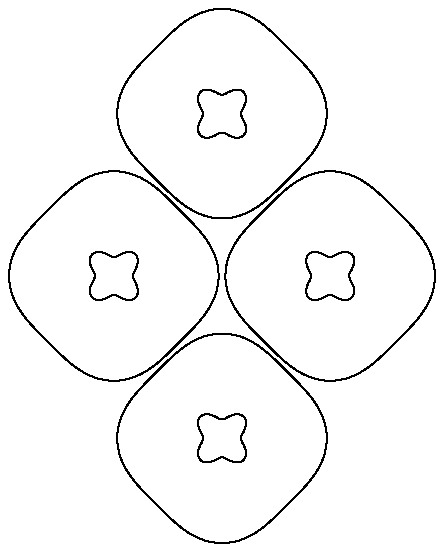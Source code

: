 %GNUPLOT Metapost output: Tue Jun 26 16:09:32 2012

prologues:=1;

warningcheck:=0;
defaultmpt:=mpt:=4;
th:=.6;
%% Have nice sharp joins on our lines
linecap:=butt;
linejoin:=mitered;

def scalepen expr n = pickup pencircle scaled (n*th) enddef;
def ptsize expr n = mpt:=n*defaultmpt enddef;

color currentcolor; currentcolor:=black;
color fillcolor;
boolean colorlines,dashedlines;
colorlines:=false;
dashedlines:=false;

def _wc = withpen currentpen withcolor currentcolor enddef;

def linetype expr n =
  currentcolor:= if colorlines : col[n] else: black fi;
  if n = -1 :
      drawoptions(withcolor currentcolor withpen (currentpen scaled .5));
  else :
    drawoptions(_wc);
  fi
enddef;

beginfig(1);
  w:=5.000in;
  h:=3.000in;
  a:=w/1200.0;
  b:=h/720.0;
  scalepen 1;
  ptsize 1.000;
  linetype 0;
  draw (729.8a,485.8b)--(721.8a,485.3b)--(714.0a,483.9b)--(706.4a,481.6b)--(699.0a,478.6b)
  --(692.1a,474.9b)--(685.5a,470.6b)--(679.4a,466.0b)--(673.5a,461.1b)--(668.0a,456.1b)
  --(662.8a,451.0b)--(657.7a,446.0b)--(652.6a,441.0b)--(647.6a,435.9b)--(642.6a,430.9b)
  --(637.5a,425.7b)--(632.5a,420.4b)--(627.5a,414.8b)--(622.6a,408.9b)--(618.1a,402.7b)
  --(614.0a,396.0b)--(610.4a,389.0b)--(607.5a,381.6b)--(605.5a,373.9b)--(604.3a,366.0b)
  --(604.0a,358.0b)--(604.8a,350.1b)--(606.4a,342.3b)--(608.9a,334.7b)--(612.1a,327.5b)
  --(616.0a,320.6b)--(620.3a,314.1b)--(625.0a,308.1b)--(629.9a,302.3b)--(635.0a,296.9b)
  --(640.0a,291.7b)--(645.1a,286.6b)--(650.1a,281.6b)--(655.1a,276.5b)--(660.2a,271.5b)
  --(665.4a,266.4b)--(670.8a,261.4b)--(676.4a,256.4b)--(682.4a,251.7b)--(688.8a,247.2b)
  --(695.5a,243.2b)--(702.7a,239.8b)--(710.1a,237.1b)--(717.9a,235.3b)--(725.8a,234.3b)
  --(733.8a,234.3b)--(741.7a,235.3b)--(749.5a,237.1b)--(756.9a,239.8b)--(764.1a,243.2b)
  --(770.8a,247.2b)--(777.2a,251.7b)--(783.2a,256.4b)--(788.8a,261.4b)--(794.2a,266.4b)
  --(799.4a,271.5b)--(804.5a,276.5b)--(809.5a,281.6b)--(814.5a,286.6b)--(819.6a,291.7b)
  --(824.6a,296.9b)--(829.7a,302.3b)--(834.6a,308.1b)--(839.3a,314.1b)--(843.6a,320.6b)
  --(847.5a,327.5b)--(850.7a,334.7b)--(853.2a,342.3b)--(854.8a,350.1b)--(855.6a,358.0b)
  --(855.3a,366.0b)--(854.1a,373.9b)--(852.1a,381.6b)--(849.2a,389.0b)--(845.6a,396.0b)
  --(841.5a,402.7b)--(837.0a,408.9b)--(832.1a,414.8b)--(827.1a,420.4b)--(822.1a,425.7b)
  --(817.0a,430.9b)--(812.0a,435.9b)--(807.0a,441.0b)--(801.9a,446.0b)--(796.8a,451.0b)
  --(791.6a,456.1b)--(786.1a,461.1b)--(780.2a,466.0b)--(774.1a,470.6b)--(767.5a,474.9b)
  --(760.6a,478.6b)--(753.2a,481.6b)--(745.6a,483.9b)--(737.8a,485.3b)--(729.8a,485.8b);
  draw (729.8a,382.7b)--(728.3a,382.9b)--(726.8a,383.4b)--(725.1a,384.2b)--(723.3a,385.2b)
  --(721.2a,386.2b)--(718.9a,387.3b)--(716.4a,388.1b)--(713.9a,388.7b)--(711.3a,388.8b)
  --(708.8a,388.6b)--(706.5a,387.8b)--(704.5a,386.5b)--(702.9a,384.8b)--(701.8a,382.8b)
  --(701.1a,380.4b)--(701.0a,377.9b)--(701.2a,375.3b)--(701.9a,372.8b)--(702.8a,370.3b)
  --(703.8a,368.1b)--(704.9a,366.0b)--(705.8a,364.2b)--(706.6a,362.6b)--(707.0a,361.1b)
  --(707.1a,359.6b)--(706.8a,358.2b)--(706.2a,356.6b)--(705.4a,354.9b)--(704.4a,353.0b)
  --(703.3a,350.8b)--(702.3a,348.5b)--(701.5a,346.0b)--(701.1a,343.4b)--(701.0a,340.8b)
  --(701.4a,338.4b)--(702.3a,336.2b)--(703.7a,334.3b)--(705.5a,332.8b)--(707.6a,331.8b)
  --(710.0a,331.2b)--(712.6a,331.2b)--(715.1a,331.6b)--(717.7a,332.3b)--(720.1a,333.2b)
  --(722.3a,334.3b)--(724.2a,335.3b)--(726.0a,336.2b)--(727.6a,336.9b)--(729.1a,337.2b)
  --(730.5a,337.2b)--(732.0a,336.9b)--(733.6a,336.2b)--(735.4a,335.3b)--(737.3a,334.3b)
  --(739.5a,333.2b)--(741.9a,332.3b)--(744.5a,331.6b)--(747.0a,331.2b)--(749.6a,331.2b)
  --(752.0a,331.8b)--(754.1a,332.8b)--(755.9a,334.3b)--(757.3a,336.2b)--(758.2a,338.4b)
  --(758.6a,340.8b)--(758.5a,343.4b)--(758.1a,346.0b)--(757.3a,348.5b)--(756.3a,350.8b)
  --(755.2a,353.0b)--(754.2a,354.9b)--(753.4a,356.6b)--(752.8a,358.2b)--(752.5a,359.6b)
  --(752.6a,361.1b)--(753.0a,362.6b)--(753.8a,364.2b)--(754.7a,366.0b)--(755.8a,368.1b)
  --(756.8a,370.3b)--(757.7a,372.8b)--(758.4a,375.3b)--(758.6a,377.9b)--(758.5a,380.4b)
  --(757.8a,382.8b)--(756.7a,384.8b)--(755.1a,386.5b)--(753.1a,387.8b)--(750.8a,388.6b)
  --(748.3a,388.8b)--(745.7a,388.7b)--(743.2a,388.1b)--(740.7a,387.3b)--(738.4a,386.2b)
  --(736.3a,385.2b)--(734.5a,384.2b)--(732.8a,383.4b)--(731.3a,382.9b)--(729.8a,382.7b);
  draw (600.0a,680.6b)--(592.0a,680.1b)--(584.2a,678.7b)--(576.6a,676.4b)--(569.2a,673.4b)
  --(562.3a,669.6b)--(555.7a,665.4b)--(549.6a,660.8b)--(543.7a,655.9b)--(538.2a,650.9b)
  --(533.0a,645.8b)--(527.9a,640.8b)--(522.8a,635.7b)--(517.8a,630.7b)--(512.8a,625.7b)
  --(507.7a,620.5b)--(502.7a,615.2b)--(497.7a,609.6b)--(492.8a,603.7b)--(488.3a,597.5b)
  --(484.2a,590.8b)--(480.6a,583.7b)--(477.7a,576.3b)--(475.7a,568.6b)--(474.5a,560.8b)
  --(474.2a,552.8b)--(475.0a,544.8b)--(476.6a,537.0b)--(479.1a,529.5b)--(482.3a,522.2b)
  --(486.2a,515.4b)--(490.5a,508.9b)--(495.2a,502.8b)--(500.1a,497.1b)--(505.2a,491.7b)
  --(510.2a,486.5b)--(515.3a,481.4b)--(520.3a,476.3b)--(525.3a,471.3b)--(530.4a,466.3b)
  --(535.6a,461.2b)--(541.0a,456.2b)--(546.6a,451.2b)--(552.6a,446.4b)--(559.0a,442.0b)
  --(565.7a,438.0b)--(572.9a,434.6b)--(580.3a,431.9b)--(588.1a,430.0b)--(596.0a,429.1b)
  --(604.0a,429.1b)--(611.9a,430.0b)--(619.7a,431.9b)--(627.1a,434.6b)--(634.3a,438.0b)
  --(641.0a,442.0b)--(647.4a,446.4b)--(653.4a,451.2b)--(659.0a,456.2b)--(664.4a,461.2b)
  --(669.6a,466.3b)--(674.7a,471.3b)--(679.7a,476.3b)--(684.7a,481.4b)--(689.8a,486.5b)
  --(694.8a,491.7b)--(699.9a,497.1b)--(704.8a,502.8b)--(709.5a,508.9b)--(713.8a,515.4b)
  --(717.7a,522.2b)--(720.9a,529.5b)--(723.4a,537.0b)--(725.0a,544.8b)--(725.8a,552.8b)
  --(725.5a,560.8b)--(724.3a,568.6b)--(722.3a,576.3b)--(719.4a,583.7b)--(715.8a,590.8b)
  --(711.7a,597.5b)--(707.2a,603.7b)--(702.3a,609.6b)--(697.3a,615.2b)--(692.3a,620.5b)
  --(687.2a,625.7b)--(682.2a,630.7b)--(677.2a,635.7b)--(672.1a,640.8b)--(667.0a,645.8b)
  --(661.8a,650.9b)--(656.3a,655.9b)--(650.4a,660.8b)--(644.3a,665.4b)--(637.7a,669.6b)
  --(630.8a,673.4b)--(623.4a,676.4b)--(615.8a,678.7b)--(608.0a,680.1b)--(600.0a,680.6b);
  draw (600.0a,577.5b)--(598.5a,577.7b)--(597.0a,578.2b)--(595.3a,579.0b)--(593.5a,580.0b)
  --(591.4a,581.0b)--(589.1a,582.0b)--(586.6a,582.9b)--(584.1a,583.4b)--(581.5a,583.6b)
  --(579.0a,583.3b)--(576.7a,582.6b)--(574.7a,581.3b)--(573.1a,579.6b)--(572.0a,577.5b)
  --(571.3a,575.2b)--(571.2a,572.7b)--(571.4a,570.1b)--(572.1a,567.5b)--(573.0a,565.1b)
  --(574.0a,562.9b)--(575.1a,560.8b)--(576.0a,559.0b)--(576.8a,557.4b)--(577.2a,555.9b)
  --(577.3a,554.4b)--(577.0a,553.0b)--(576.4a,551.4b)--(575.6a,549.7b)--(574.6a,547.7b)
  --(573.5a,545.6b)--(572.5a,543.3b)--(571.7a,540.8b)--(571.3a,538.2b)--(571.2a,535.6b)
  --(571.6a,533.2b)--(572.5a,530.9b)--(573.9a,529.0b)--(575.7a,527.6b)--(577.8a,526.5b)
  --(580.2a,526.0b)--(582.8a,526.0b)--(585.3a,526.3b)--(587.9a,527.1b)--(590.3a,528.0b)
  --(592.5a,529.1b)--(594.4a,530.1b)--(596.2a,531.0b)--(597.8a,531.7b)--(599.3a,532.0b)
  --(600.7a,532.0b)--(602.2a,531.7b)--(603.8a,531.0b)--(605.6a,530.1b)--(607.5a,529.1b)
  --(609.7a,528.0b)--(612.1a,527.1b)--(614.7a,526.3b)--(617.2a,526.0b)--(619.8a,526.0b)
  --(622.2a,526.5b)--(624.3a,527.6b)--(626.1a,529.0b)--(627.5a,530.9b)--(628.4a,533.2b)
  --(628.8a,535.6b)--(628.7a,538.2b)--(628.3a,540.8b)--(627.5a,543.3b)--(626.5a,545.6b)
  --(625.4a,547.7b)--(624.4a,549.7b)--(623.6a,551.4b)--(623.0a,553.0b)--(622.7a,554.4b)
  --(622.8a,555.9b)--(623.2a,557.4b)--(624.0a,559.0b)--(624.9a,560.8b)--(626.0a,562.9b)
  --(627.0a,565.1b)--(627.9a,567.5b)--(628.6a,570.1b)--(628.8a,572.7b)--(628.7a,575.2b)
  --(628.0a,577.5b)--(626.9a,579.6b)--(625.3a,581.3b)--(623.3a,582.6b)--(621.0a,583.3b)
  --(618.5a,583.6b)--(615.9a,583.4b)--(613.4a,582.9b)--(610.9a,582.0b)--(608.6a,581.0b)
  --(606.5a,580.0b)--(604.7a,579.0b)--(603.0a,578.2b)--(601.5a,577.7b)--(600.0a,577.5b);
  draw (600.0a,291.0b)--(592.0a,290.5b)--(584.2a,289.1b)--(576.6a,286.9b)--(569.2a,283.8b)
  --(562.3a,280.1b)--(555.7a,275.8b)--(549.6a,271.2b)--(543.7a,266.3b)--(538.2a,261.3b)
  --(533.0a,256.3b)--(527.9a,251.2b)--(522.8a,246.2b)--(517.8a,241.2b)--(512.8a,236.1b)
  --(507.7a,231.0b)--(502.7a,225.6b)--(497.7a,220.1b)--(492.8a,214.2b)--(488.3a,207.9b)
  --(484.2a,201.2b)--(480.6a,194.2b)--(477.7a,186.8b)--(475.7a,179.1b)--(474.5a,171.2b)
  --(474.2a,163.2b)--(475.0a,155.3b)--(476.6a,147.5b)--(479.1a,139.9b)--(482.3a,132.7b)
  --(486.2a,125.8b)--(490.5a,119.4b)--(495.2a,113.3b)--(500.1a,107.6b)--(505.2a,102.1b)
  --(510.2a,96.9b)--(515.3a,91.8b)--(520.3a,86.8b)--(525.3a,81.8b)--(530.4a,76.7b)
  --(535.6a,71.6b)--(541.0a,66.6b)--(546.6a,61.6b)--(552.6a,56.9b)--(559.0a,52.4b)
  --(565.7a,48.4b)--(572.9a,45.0b)--(580.3a,42.3b)--(588.1a,40.5b)--(596.0a,39.5b)
  --(604.0a,39.5b)--(611.9a,40.5b)--(619.7a,42.3b)--(627.1a,45.0b)--(634.3a,48.4b)
  --(641.0a,52.4b)--(647.4a,56.9b)--(653.4a,61.6b)--(659.0a,66.6b)--(664.4a,71.6b)
  --(669.6a,76.7b)--(674.7a,81.8b)--(679.7a,86.8b)--(684.7a,91.8b)--(689.8a,96.9b)
  --(694.8a,102.1b)--(699.9a,107.6b)--(704.8a,113.3b)--(709.5a,119.4b)--(713.8a,125.8b)
  --(717.7a,132.7b)--(720.9a,139.9b)--(723.4a,147.5b)--(725.0a,155.3b)--(725.8a,163.2b)
  --(725.5a,171.2b)--(724.3a,179.1b)--(722.3a,186.8b)--(719.4a,194.2b)--(715.8a,201.2b)
  --(711.7a,207.9b)--(707.2a,214.2b)--(702.3a,220.1b)--(697.3a,225.6b)--(692.3a,231.0b)
  --(687.2a,236.1b)--(682.2a,241.2b)--(677.2a,246.2b)--(672.1a,251.2b)--(667.0a,256.3b)
  --(661.8a,261.3b)--(656.3a,266.3b)--(650.4a,271.2b)--(644.3a,275.8b)--(637.7a,280.1b)
  --(630.8a,283.8b)--(623.4a,286.9b)--(615.8a,289.1b)--(608.0a,290.5b)--(600.0a,291.0b);
  draw (600.0a,187.9b)--(598.5a,188.1b)--(597.0a,188.6b)--(595.3a,189.4b)--(593.5a,190.4b)
  --(591.4a,191.5b)--(589.1a,192.5b)--(586.6a,193.3b)--(584.1a,193.9b)--(581.5a,194.1b)
  --(579.0a,193.8b)--(576.7a,193.0b)--(574.7a,191.8b)--(573.1a,190.1b)--(572.0a,188.0b)
  --(571.3a,185.6b)--(571.2a,183.1b)--(571.4a,180.5b)--(572.1a,178.0b)--(573.0a,175.5b)
  --(574.0a,173.3b)--(575.1a,171.3b)--(576.0a,169.4b)--(576.8a,167.8b)--(577.2a,166.3b)
  --(577.3a,164.9b)--(577.0a,163.4b)--(576.4a,161.8b)--(575.6a,160.1b)--(574.6a,158.2b)
  --(573.5a,156.0b)--(572.5a,153.7b)--(571.7a,151.2b)--(571.3a,148.6b)--(571.2a,146.1b)
  --(571.6a,143.6b)--(572.5a,141.4b)--(573.9a,139.5b)--(575.7a,138.0b)--(577.8a,137.0b)
  --(580.2a,136.5b)--(582.8a,136.4b)--(585.3a,136.8b)--(587.9a,137.5b)--(590.3a,138.4b)
  --(592.5a,139.5b)--(594.4a,140.5b)--(596.2a,141.4b)--(597.8a,142.1b)--(599.3a,142.5b)
  --(600.7a,142.5b)--(602.2a,142.1b)--(603.8a,141.4b)--(605.6a,140.5b)--(607.5a,139.5b)
  --(609.7a,138.4b)--(612.1a,137.5b)--(614.7a,136.8b)--(617.2a,136.4b)--(619.8a,136.5b)
  --(622.2a,137.0b)--(624.3a,138.0b)--(626.1a,139.5b)--(627.5a,141.4b)--(628.4a,143.6b)
  --(628.8a,146.1b)--(628.7a,148.6b)--(628.3a,151.2b)--(627.5a,153.7b)--(626.5a,156.0b)
  --(625.4a,158.2b)--(624.4a,160.1b)--(623.6a,161.8b)--(623.0a,163.4b)--(622.7a,164.9b)
  --(622.8a,166.3b)--(623.2a,167.8b)--(624.0a,169.4b)--(624.9a,171.3b)--(626.0a,173.3b)
  --(627.0a,175.5b)--(627.9a,178.0b)--(628.6a,180.5b)--(628.8a,183.1b)--(628.7a,185.6b)
  --(628.0a,188.0b)--(626.9a,190.1b)--(625.3a,191.8b)--(623.3a,193.0b)--(621.0a,193.8b)
  --(618.5a,194.1b)--(615.9a,193.9b)--(613.4a,193.3b)--(610.9a,192.5b)--(608.6a,191.5b)
  --(606.5a,190.4b)--(604.7a,189.4b)--(603.0a,188.6b)--(601.5a,188.1b)--(600.0a,187.9b);
  draw (470.2a,485.8b)--(462.2a,485.3b)--(454.4a,483.9b)--(446.8a,481.6b)--(439.4a,478.6b)
  --(432.5a,474.9b)--(425.9a,470.6b)--(419.8a,466.0b)--(413.9a,461.1b)--(408.4a,456.1b)
  --(403.2a,451.0b)--(398.1a,446.0b)--(393.0a,441.0b)--(388.0a,435.9b)--(383.0a,430.9b)
  --(377.9a,425.7b)--(372.9a,420.4b)--(367.9a,414.8b)--(363.0a,408.9b)--(358.5a,402.7b)
  --(354.4a,396.0b)--(350.8a,389.0b)--(347.9a,381.6b)--(345.9a,373.9b)--(344.7a,366.0b)
  --(344.4a,358.0b)--(345.2a,350.1b)--(346.8a,342.3b)--(349.3a,334.7b)--(352.5a,327.5b)
  --(356.4a,320.6b)--(360.7a,314.1b)--(365.4a,308.1b)--(370.3a,302.3b)--(375.4a,296.9b)
  --(380.4a,291.7b)--(385.5a,286.6b)--(390.5a,281.6b)--(395.5a,276.5b)--(400.6a,271.5b)
  --(405.8a,266.4b)--(411.2a,261.4b)--(416.8a,256.4b)--(422.8a,251.7b)--(429.2a,247.2b)
  --(435.9a,243.2b)--(443.1a,239.8b)--(450.5a,237.1b)--(458.3a,235.3b)--(466.2a,234.3b)
  --(474.2a,234.3b)--(482.1a,235.3b)--(489.9a,237.1b)--(497.3a,239.8b)--(504.5a,243.2b)
  --(511.2a,247.2b)--(517.6a,251.7b)--(523.6a,256.4b)--(529.2a,261.4b)--(534.6a,266.4b)
  --(539.8a,271.5b)--(544.9a,276.5b)--(549.9a,281.6b)--(554.9a,286.6b)--(560.0a,291.7b)
  --(565.0a,296.9b)--(570.1a,302.3b)--(575.0a,308.1b)--(579.7a,314.1b)--(584.0a,320.6b)
  --(587.9a,327.5b)--(591.1a,334.7b)--(593.6a,342.3b)--(595.2a,350.1b)--(596.0a,358.0b)
  --(595.7a,366.0b)--(594.5a,373.9b)--(592.5a,381.6b)--(589.6a,389.0b)--(586.0a,396.0b)
  --(581.9a,402.7b)--(577.4a,408.9b)--(572.5a,414.8b)--(567.5a,420.4b)--(562.5a,425.7b)
  --(557.4a,430.9b)--(552.4a,435.9b)--(547.4a,441.0b)--(542.3a,446.0b)--(537.2a,451.0b)
  --(532.0a,456.1b)--(526.5a,461.1b)--(520.6a,466.0b)--(514.5a,470.6b)--(507.9a,474.9b)
  --(501.0a,478.6b)--(493.6a,481.6b)--(486.0a,483.9b)--(478.2a,485.3b)--(470.2a,485.8b);
  draw (470.2a,382.7b)--(468.7a,382.9b)--(467.2a,383.4b)--(465.5a,384.2b)--(463.7a,385.2b)
  --(461.6a,386.2b)--(459.3a,387.3b)--(456.8a,388.1b)--(454.3a,388.7b)--(451.7a,388.8b)
  --(449.2a,388.6b)--(446.9a,387.8b)--(444.9a,386.5b)--(443.3a,384.8b)--(442.2a,382.8b)
  --(441.5a,380.4b)--(441.4a,377.9b)--(441.6a,375.3b)--(442.3a,372.8b)--(443.2a,370.3b)
  --(444.2a,368.1b)--(445.3a,366.0b)--(446.2a,364.2b)--(447.0a,362.6b)--(447.4a,361.1b)
  --(447.5a,359.6b)--(447.2a,358.2b)--(446.6a,356.6b)--(445.8a,354.9b)--(444.8a,353.0b)
  --(443.7a,350.8b)--(442.7a,348.5b)--(441.9a,346.0b)--(441.5a,343.4b)--(441.4a,340.8b)
  --(441.8a,338.4b)--(442.7a,336.2b)--(444.1a,334.3b)--(445.9a,332.8b)--(448.0a,331.8b)
  --(450.4a,331.2b)--(453.0a,331.2b)--(455.5a,331.6b)--(458.1a,332.3b)--(460.5a,333.2b)
  --(462.7a,334.3b)--(464.6a,335.3b)--(466.4a,336.2b)--(468.0a,336.9b)--(469.5a,337.2b)
  --(470.9a,337.2b)--(472.4a,336.9b)--(474.0a,336.2b)--(475.8a,335.3b)--(477.7a,334.3b)
  --(479.9a,333.2b)--(482.3a,332.3b)--(484.9a,331.6b)--(487.4a,331.2b)--(490.0a,331.2b)
  --(492.4a,331.8b)--(494.5a,332.8b)--(496.3a,334.3b)--(497.7a,336.2b)--(498.6a,338.4b)
  --(499.0a,340.8b)--(498.9a,343.4b)--(498.5a,346.0b)--(497.7a,348.5b)--(496.7a,350.8b)
  --(495.6a,353.0b)--(494.6a,354.9b)--(493.8a,356.6b)--(493.2a,358.2b)--(492.9a,359.6b)
  --(493.0a,361.1b)--(493.4a,362.6b)--(494.2a,364.2b)--(495.1a,366.0b)--(496.2a,368.1b)
  --(497.2a,370.3b)--(498.1a,372.8b)--(498.8a,375.3b)--(499.0a,377.9b)--(498.9a,380.4b)
  --(498.2a,382.8b)--(497.1a,384.8b)--(495.5a,386.5b)--(493.5a,387.8b)--(491.2a,388.6b)
  --(488.7a,388.8b)--(486.1a,388.7b)--(483.6a,388.1b)--(481.1a,387.3b)--(478.8a,386.2b)
  --(476.7a,385.2b)--(474.9a,384.2b)--(473.2a,383.4b)--(471.7a,382.9b)--(470.2a,382.7b);
endfig;

end.
